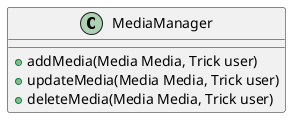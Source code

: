 @startuml MediaManager

Class MediaManager {

    + addMedia(Media Media, Trick user)
    + updateMedia(Media Media, Trick user)
    + deleteMedia(Media Media, Trick user)

}